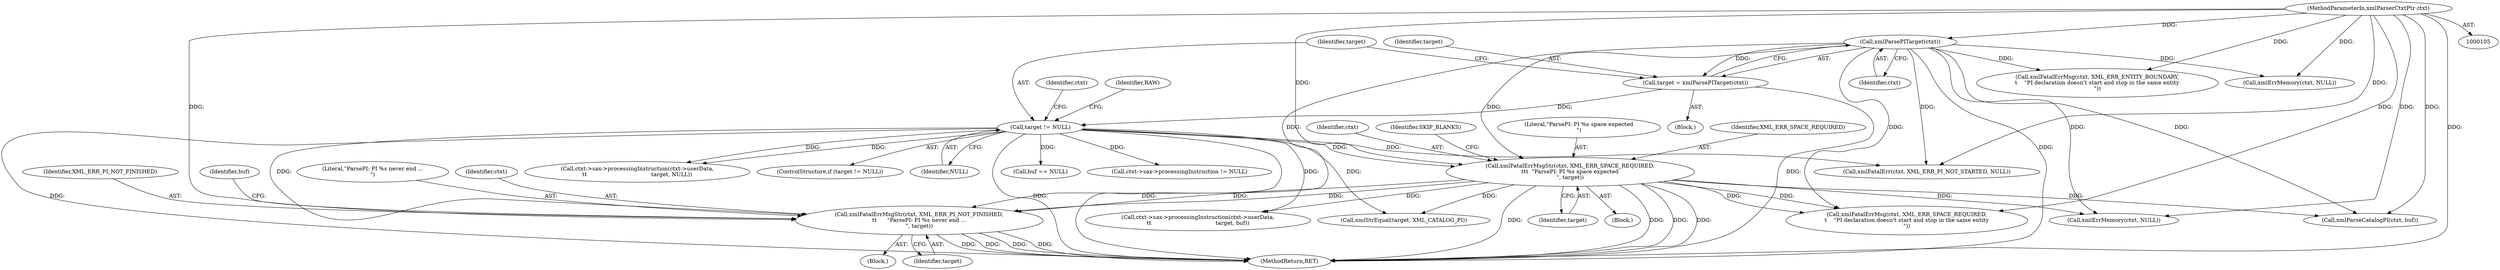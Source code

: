 digraph "0_Chrome_d0947db40187f4708c58e64cbd6013faf9eddeed_30@pointer" {
"1000371" [label="(Call,xmlFatalErrMsgStr(ctxt, XML_ERR_PI_NOT_FINISHED,\n\t\t      \"ParsePI: PI %s never end ...\n\", target))"];
"1000159" [label="(Call,xmlParsePITarget(ctxt))"];
"1000106" [label="(MethodParameterIn,xmlParserCtxtPtr ctxt)"];
"1000255" [label="(Call,xmlFatalErrMsgStr(ctxt, XML_ERR_SPACE_REQUIRED,\n\t\t\t  \"ParsePI: PI %s space expected\n\", target))"];
"1000162" [label="(Call,target != NULL)"];
"1000157" [label="(Call,target = xmlParsePITarget(ctxt))"];
"1000436" [label="(Call,ctxt->sax->processingInstruction(ctxt->userData,\n\t\t                                     target, buf))"];
"1000385" [label="(Call,xmlFatalErrMsg(ctxt, XML_ERR_SPACE_REQUIRED,\n\t    \"PI declaration doesn't start and stop in the same entity\n\"))"];
"1000370" [label="(Block,)"];
"1000374" [label="(Literal,\"ParsePI: PI %s never end ...\n\")"];
"1000258" [label="(Literal,\"ParsePI: PI %s space expected\n\")"];
"1000257" [label="(Identifier,XML_ERR_SPACE_REQUIRED)"];
"1000446" [label="(Call,xmlFatalErr(ctxt, XML_ERR_PI_NOT_STARTED, NULL))"];
"1000137" [label="(Block,)"];
"1000371" [label="(Call,xmlFatalErrMsgStr(ctxt, XML_ERR_PI_NOT_FINISHED,\n\t\t      \"ParsePI: PI %s never end ...\n\", target))"];
"1000256" [label="(Identifier,ctxt)"];
"1000372" [label="(Identifier,ctxt)"];
"1000416" [label="(Call,xmlParseCatalogPI(ctxt, buf))"];
"1000373" [label="(Identifier,XML_ERR_PI_NOT_FINISHED)"];
"1000157" [label="(Call,target = xmlParsePITarget(ctxt))"];
"1000206" [label="(Call,ctxt->sax->processingInstruction(ctxt->userData,\n\t\t                                     target, NULL))"];
"1000443" [label="(Identifier,buf)"];
"1000161" [label="(ControlStructure,if (target != NULL))"];
"1000164" [label="(Identifier,NULL)"];
"1000160" [label="(Identifier,ctxt)"];
"1000169" [label="(Identifier,RAW)"];
"1000183" [label="(Call,xmlFatalErrMsg(ctxt, XML_ERR_ENTITY_BOUNDARY,\n\t    \"PI declaration doesn't start and stop in the same entity\n\"))"];
"1000375" [label="(Identifier,target)"];
"1000461" [label="(MethodReturn,RET)"];
"1000159" [label="(Call,xmlParsePITarget(ctxt))"];
"1000162" [label="(Call,target != NULL)"];
"1000255" [label="(Call,xmlFatalErrMsgStr(ctxt, XML_ERR_SPACE_REQUIRED,\n\t\t\t  \"ParsePI: PI %s space expected\n\", target))"];
"1000304" [label="(Call,xmlErrMemory(ctxt, NULL))"];
"1000163" [label="(Identifier,target)"];
"1000106" [label="(MethodParameterIn,xmlParserCtxtPtr ctxt)"];
"1000400" [label="(Call,xmlStrEqual(target, XML_CATALOG_PI))"];
"1000238" [label="(Call,xmlErrMemory(ctxt, NULL))"];
"1000260" [label="(Identifier,SKIP_BLANKS)"];
"1000447" [label="(Identifier,ctxt)"];
"1000234" [label="(Call,buf == NULL)"];
"1000259" [label="(Identifier,target)"];
"1000158" [label="(Identifier,target)"];
"1000199" [label="(Call,ctxt->sax->processingInstruction != NULL)"];
"1000254" [label="(Block,)"];
"1000371" -> "1000370"  [label="AST: "];
"1000371" -> "1000375"  [label="CFG: "];
"1000372" -> "1000371"  [label="AST: "];
"1000373" -> "1000371"  [label="AST: "];
"1000374" -> "1000371"  [label="AST: "];
"1000375" -> "1000371"  [label="AST: "];
"1000443" -> "1000371"  [label="CFG: "];
"1000371" -> "1000461"  [label="DDG: "];
"1000371" -> "1000461"  [label="DDG: "];
"1000371" -> "1000461"  [label="DDG: "];
"1000371" -> "1000461"  [label="DDG: "];
"1000159" -> "1000371"  [label="DDG: "];
"1000255" -> "1000371"  [label="DDG: "];
"1000255" -> "1000371"  [label="DDG: "];
"1000106" -> "1000371"  [label="DDG: "];
"1000162" -> "1000371"  [label="DDG: "];
"1000159" -> "1000157"  [label="AST: "];
"1000159" -> "1000160"  [label="CFG: "];
"1000160" -> "1000159"  [label="AST: "];
"1000157" -> "1000159"  [label="CFG: "];
"1000159" -> "1000461"  [label="DDG: "];
"1000159" -> "1000157"  [label="DDG: "];
"1000106" -> "1000159"  [label="DDG: "];
"1000159" -> "1000183"  [label="DDG: "];
"1000159" -> "1000238"  [label="DDG: "];
"1000159" -> "1000255"  [label="DDG: "];
"1000159" -> "1000304"  [label="DDG: "];
"1000159" -> "1000385"  [label="DDG: "];
"1000159" -> "1000416"  [label="DDG: "];
"1000159" -> "1000446"  [label="DDG: "];
"1000106" -> "1000105"  [label="AST: "];
"1000106" -> "1000461"  [label="DDG: "];
"1000106" -> "1000183"  [label="DDG: "];
"1000106" -> "1000238"  [label="DDG: "];
"1000106" -> "1000255"  [label="DDG: "];
"1000106" -> "1000304"  [label="DDG: "];
"1000106" -> "1000385"  [label="DDG: "];
"1000106" -> "1000416"  [label="DDG: "];
"1000106" -> "1000446"  [label="DDG: "];
"1000255" -> "1000254"  [label="AST: "];
"1000255" -> "1000259"  [label="CFG: "];
"1000256" -> "1000255"  [label="AST: "];
"1000257" -> "1000255"  [label="AST: "];
"1000258" -> "1000255"  [label="AST: "];
"1000259" -> "1000255"  [label="AST: "];
"1000260" -> "1000255"  [label="CFG: "];
"1000255" -> "1000461"  [label="DDG: "];
"1000255" -> "1000461"  [label="DDG: "];
"1000255" -> "1000461"  [label="DDG: "];
"1000255" -> "1000461"  [label="DDG: "];
"1000162" -> "1000255"  [label="DDG: "];
"1000255" -> "1000304"  [label="DDG: "];
"1000255" -> "1000385"  [label="DDG: "];
"1000255" -> "1000385"  [label="DDG: "];
"1000255" -> "1000400"  [label="DDG: "];
"1000255" -> "1000416"  [label="DDG: "];
"1000255" -> "1000436"  [label="DDG: "];
"1000162" -> "1000161"  [label="AST: "];
"1000162" -> "1000164"  [label="CFG: "];
"1000163" -> "1000162"  [label="AST: "];
"1000164" -> "1000162"  [label="AST: "];
"1000169" -> "1000162"  [label="CFG: "];
"1000447" -> "1000162"  [label="CFG: "];
"1000162" -> "1000461"  [label="DDG: "];
"1000162" -> "1000461"  [label="DDG: "];
"1000162" -> "1000461"  [label="DDG: "];
"1000157" -> "1000162"  [label="DDG: "];
"1000162" -> "1000199"  [label="DDG: "];
"1000162" -> "1000206"  [label="DDG: "];
"1000162" -> "1000206"  [label="DDG: "];
"1000162" -> "1000234"  [label="DDG: "];
"1000162" -> "1000400"  [label="DDG: "];
"1000162" -> "1000436"  [label="DDG: "];
"1000162" -> "1000446"  [label="DDG: "];
"1000157" -> "1000137"  [label="AST: "];
"1000158" -> "1000157"  [label="AST: "];
"1000163" -> "1000157"  [label="CFG: "];
"1000157" -> "1000461"  [label="DDG: "];
}
